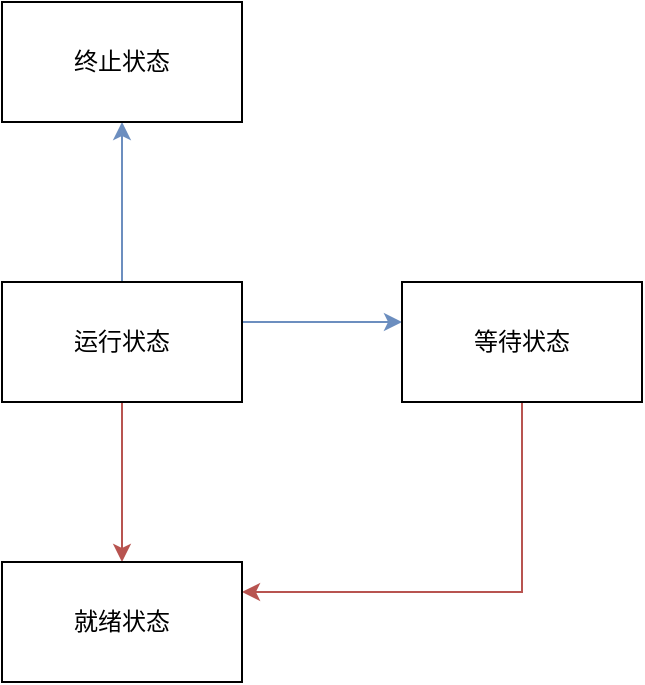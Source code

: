 <mxfile version="12.2.4" pages="1"><diagram id="tXi77-lvbGkqMxr57O3Z" name="Page-1"><mxGraphModel dx="17" dy="619" grid="1" gridSize="10" guides="1" tooltips="1" connect="1" arrows="1" fold="1" page="1" pageScale="1" pageWidth="827" pageHeight="1169" math="0" shadow="0"><root><mxCell id="0"/><mxCell id="1" parent="0"/><mxCell id="5" value="" style="edgeStyle=orthogonalEdgeStyle;rounded=0;orthogonalLoop=1;jettySize=auto;html=1;fillColor=#dae8fc;strokeColor=#6c8ebf;" parent="1" target="3" edge="1"><mxGeometry relative="1" as="geometry"><mxPoint x="230" y="260" as="sourcePoint"/><Array as="points"><mxPoint x="280" y="260"/><mxPoint x="280" y="260"/></Array></mxGeometry></mxCell><mxCell id="11" style="edgeStyle=orthogonalEdgeStyle;rounded=0;orthogonalLoop=1;jettySize=auto;html=1;entryX=1;entryY=0.25;entryDx=0;entryDy=0;fillColor=#f8cecc;strokeColor=#b85450;" parent="1" source="3" target="8" edge="1"><mxGeometry relative="1" as="geometry"><mxPoint x="390" y="420" as="targetPoint"/><Array as="points"><mxPoint x="390" y="395"/></Array></mxGeometry></mxCell><mxCell id="3" value="等待状态" style="rounded=0;whiteSpace=wrap;html=1;" parent="1" vertex="1"><mxGeometry x="330" y="240" width="120" height="60" as="geometry"/></mxCell><mxCell id="9" value="" style="edgeStyle=orthogonalEdgeStyle;rounded=0;orthogonalLoop=1;jettySize=auto;html=1;fillColor=#f8cecc;strokeColor=#b85450;" parent="1" source="6" target="8" edge="1"><mxGeometry relative="1" as="geometry"><Array as="points"><mxPoint x="190" y="340"/><mxPoint x="190" y="340"/></Array></mxGeometry></mxCell><mxCell id="15" value="" style="edgeStyle=orthogonalEdgeStyle;rounded=0;orthogonalLoop=1;jettySize=auto;html=1;fillColor=#dae8fc;strokeColor=#6c8ebf;" parent="1" source="6" target="14" edge="1"><mxGeometry relative="1" as="geometry"/></mxCell><mxCell id="6" value="运行状态" style="rounded=0;whiteSpace=wrap;html=1;" parent="1" vertex="1"><mxGeometry x="130" y="240" width="120" height="60" as="geometry"/></mxCell><mxCell id="8" value="就绪状态" style="rounded=0;whiteSpace=wrap;html=1;" parent="1" vertex="1"><mxGeometry x="130" y="380" width="120" height="60" as="geometry"/></mxCell><mxCell id="14" value="终止状态" style="rounded=0;whiteSpace=wrap;html=1;" parent="1" vertex="1"><mxGeometry x="130" y="100" width="120" height="60" as="geometry"/></mxCell></root></mxGraphModel></diagram></mxfile>